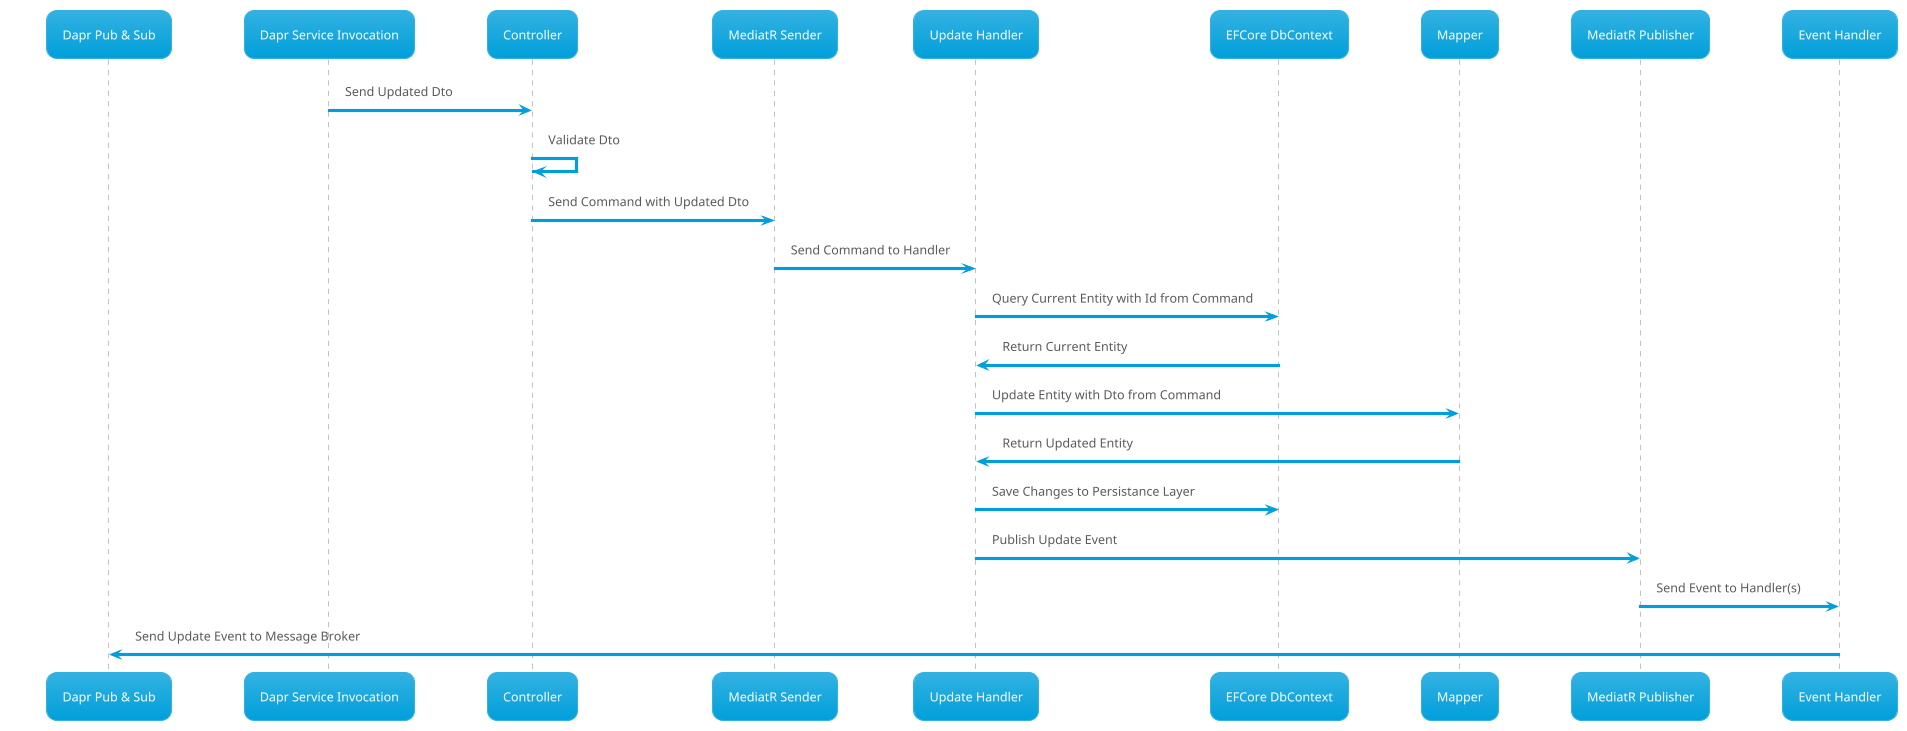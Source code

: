 @startuml
!theme bluegray

participant "Dapr Pub & Sub" as DaprPS
participant "Dapr Service Invocation" as DaprSI
participant Controller as Ctrl
participant "MediatR Sender" as Send
participant "Update Handler" as Hndlr
participant "EFCore DbContext" as DB
participant Mapper as Map
participant "MediatR Publisher" as Pub
participant "Event Handler" as EHndlr

DaprSI -> Ctrl : Send Updated Dto
Ctrl -> Ctrl : Validate Dto
Ctrl -> Send : Send Command with Updated Dto
Send -> Hndlr : Send Command to Handler
Hndlr -> DB : Query Current Entity with Id from Command
Hndlr <- DB : Return Current Entity
Hndlr -> Map : Update Entity with Dto from Command
Hndlr <- Map : Return Updated Entity
Hndlr -> DB : Save Changes to Persistance Layer
Hndlr -> Pub : Publish Update Event
Pub -> EHndlr : Send Event to Handler(s)
DaprPS <- EHndlr : Send Update Event to Message Broker

@enduml
